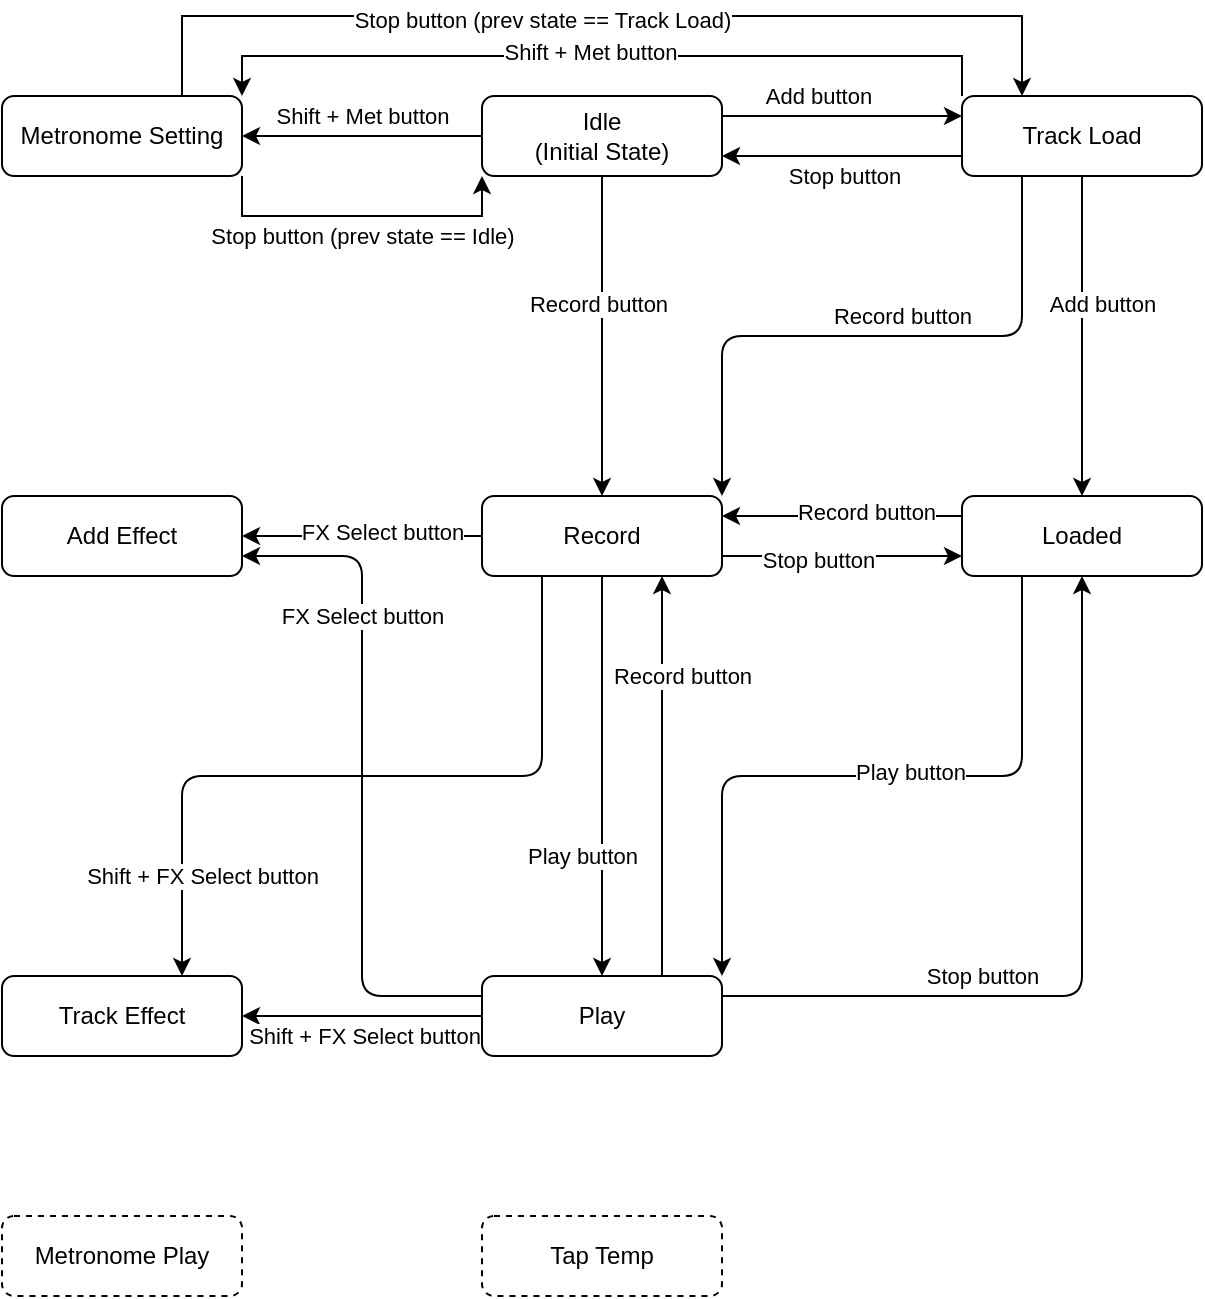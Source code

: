 <mxfile version="13.6.2" type="device"><diagram id="C5RBs43oDa-KdzZeNtuy" name="Page-1"><mxGraphModel dx="1102" dy="816" grid="1" gridSize="10" guides="1" tooltips="1" connect="1" arrows="1" fold="1" page="1" pageScale="1" pageWidth="827" pageHeight="1169" math="0" shadow="0"><root><mxCell id="WIyWlLk6GJQsqaUBKTNV-0"/><mxCell id="WIyWlLk6GJQsqaUBKTNV-1" parent="WIyWlLk6GJQsqaUBKTNV-0"/><mxCell id="sx2RyjjNcMd9OfSAzrhv-9" style="edgeStyle=orthogonalEdgeStyle;rounded=0;orthogonalLoop=1;jettySize=auto;html=1;entryX=0.5;entryY=0;entryDx=0;entryDy=0;fontFamily=Helvetica;" edge="1" parent="WIyWlLk6GJQsqaUBKTNV-1" source="WIyWlLk6GJQsqaUBKTNV-3" target="sx2RyjjNcMd9OfSAzrhv-0"><mxGeometry relative="1" as="geometry"/></mxCell><mxCell id="sx2RyjjNcMd9OfSAzrhv-10" value="Record button" style="edgeLabel;html=1;align=center;verticalAlign=middle;resizable=0;points=[];fontFamily=Helvetica;" vertex="1" connectable="0" parent="sx2RyjjNcMd9OfSAzrhv-9"><mxGeometry x="-0.2" y="-2" relative="1" as="geometry"><mxPoint as="offset"/></mxGeometry></mxCell><mxCell id="WIyWlLk6GJQsqaUBKTNV-3" value="Idle&lt;br&gt;(Initial State)" style="rounded=1;whiteSpace=wrap;html=1;fontSize=12;glass=0;strokeWidth=1;shadow=0;" parent="WIyWlLk6GJQsqaUBKTNV-1" vertex="1"><mxGeometry x="360" y="80" width="120" height="40" as="geometry"/></mxCell><mxCell id="sx2RyjjNcMd9OfSAzrhv-0" value="Record" style="rounded=1;whiteSpace=wrap;html=1;fontSize=12;glass=0;strokeWidth=1;shadow=0;" vertex="1" parent="WIyWlLk6GJQsqaUBKTNV-1"><mxGeometry x="360" y="280" width="120" height="40" as="geometry"/></mxCell><mxCell id="sx2RyjjNcMd9OfSAzrhv-1" value="Tap Temp" style="rounded=1;whiteSpace=wrap;html=1;fontSize=12;glass=0;strokeWidth=1;shadow=0;dashed=1;" vertex="1" parent="WIyWlLk6GJQsqaUBKTNV-1"><mxGeometry x="360" y="640" width="120" height="40" as="geometry"/></mxCell><mxCell id="sx2RyjjNcMd9OfSAzrhv-2" value="Metronome Play" style="rounded=1;whiteSpace=wrap;html=1;fontSize=12;glass=0;strokeWidth=1;shadow=0;dashed=1;" vertex="1" parent="WIyWlLk6GJQsqaUBKTNV-1"><mxGeometry x="120" y="640" width="120" height="40" as="geometry"/></mxCell><mxCell id="sx2RyjjNcMd9OfSAzrhv-3" value="Track Load" style="rounded=1;whiteSpace=wrap;html=1;fontSize=12;glass=0;strokeWidth=1;shadow=0;" vertex="1" parent="WIyWlLk6GJQsqaUBKTNV-1"><mxGeometry x="600" y="80" width="120" height="40" as="geometry"/></mxCell><mxCell id="sx2RyjjNcMd9OfSAzrhv-4" value="Metronome Setting" style="rounded=1;whiteSpace=wrap;html=1;fontSize=12;glass=0;strokeWidth=1;shadow=0;" vertex="1" parent="WIyWlLk6GJQsqaUBKTNV-1"><mxGeometry x="120" y="80" width="120" height="40" as="geometry"/></mxCell><mxCell id="sx2RyjjNcMd9OfSAzrhv-5" value="Play" style="rounded=1;whiteSpace=wrap;html=1;fontSize=12;glass=0;strokeWidth=1;shadow=0;" vertex="1" parent="WIyWlLk6GJQsqaUBKTNV-1"><mxGeometry x="360" y="520" width="120" height="40" as="geometry"/></mxCell><mxCell id="sx2RyjjNcMd9OfSAzrhv-6" value="Loaded" style="rounded=1;whiteSpace=wrap;html=1;fontSize=12;glass=0;strokeWidth=1;shadow=0;" vertex="1" parent="WIyWlLk6GJQsqaUBKTNV-1"><mxGeometry x="600" y="280" width="120" height="40" as="geometry"/></mxCell><mxCell id="sx2RyjjNcMd9OfSAzrhv-7" value="Add Effect" style="rounded=1;whiteSpace=wrap;html=1;fontSize=12;glass=0;strokeWidth=1;shadow=0;" vertex="1" parent="WIyWlLk6GJQsqaUBKTNV-1"><mxGeometry x="120" y="280" width="120" height="40" as="geometry"/></mxCell><mxCell id="sx2RyjjNcMd9OfSAzrhv-8" value="Track Effect" style="rounded=1;whiteSpace=wrap;html=1;fontSize=12;glass=0;strokeWidth=1;shadow=0;" vertex="1" parent="WIyWlLk6GJQsqaUBKTNV-1"><mxGeometry x="120" y="520" width="120" height="40" as="geometry"/></mxCell><mxCell id="sx2RyjjNcMd9OfSAzrhv-11" style="edgeStyle=orthogonalEdgeStyle;rounded=0;orthogonalLoop=1;jettySize=auto;html=1;entryX=0;entryY=0.25;entryDx=0;entryDy=0;fontFamily=Helvetica;exitX=1;exitY=0.25;exitDx=0;exitDy=0;" edge="1" parent="WIyWlLk6GJQsqaUBKTNV-1" source="WIyWlLk6GJQsqaUBKTNV-3" target="sx2RyjjNcMd9OfSAzrhv-3"><mxGeometry relative="1" as="geometry"><mxPoint x="424" y="130" as="sourcePoint"/><mxPoint x="424" y="210" as="targetPoint"/></mxGeometry></mxCell><mxCell id="sx2RyjjNcMd9OfSAzrhv-12" value="Add button" style="edgeLabel;html=1;align=center;verticalAlign=middle;resizable=0;points=[];fontFamily=Helvetica;" vertex="1" connectable="0" parent="sx2RyjjNcMd9OfSAzrhv-11"><mxGeometry x="-0.2" y="-2" relative="1" as="geometry"><mxPoint y="-12" as="offset"/></mxGeometry></mxCell><mxCell id="sx2RyjjNcMd9OfSAzrhv-13" style="edgeStyle=orthogonalEdgeStyle;orthogonalLoop=1;jettySize=auto;html=1;entryX=1;entryY=0;entryDx=0;entryDy=0;fontFamily=Helvetica;exitX=0.25;exitY=1;exitDx=0;exitDy=0;jumpStyle=none;noJump=0;bendable=1;movable=1;comic=0;rounded=1;" edge="1" parent="WIyWlLk6GJQsqaUBKTNV-1" source="sx2RyjjNcMd9OfSAzrhv-3" target="sx2RyjjNcMd9OfSAzrhv-0"><mxGeometry relative="1" as="geometry"><mxPoint x="424" y="130" as="sourcePoint"/><mxPoint x="424" y="210" as="targetPoint"/></mxGeometry></mxCell><mxCell id="sx2RyjjNcMd9OfSAzrhv-14" value="Record button" style="edgeLabel;html=1;align=center;verticalAlign=middle;resizable=0;points=[];fontFamily=Helvetica;" vertex="1" connectable="0" parent="sx2RyjjNcMd9OfSAzrhv-13"><mxGeometry x="-0.2" y="-2" relative="1" as="geometry"><mxPoint x="-16" y="-8" as="offset"/></mxGeometry></mxCell><mxCell id="sx2RyjjNcMd9OfSAzrhv-15" style="edgeStyle=orthogonalEdgeStyle;rounded=0;orthogonalLoop=1;jettySize=auto;html=1;entryX=0.5;entryY=0;entryDx=0;entryDy=0;fontFamily=Helvetica;exitX=0.5;exitY=1;exitDx=0;exitDy=0;" edge="1" parent="WIyWlLk6GJQsqaUBKTNV-1" source="sx2RyjjNcMd9OfSAzrhv-3" target="sx2RyjjNcMd9OfSAzrhv-6"><mxGeometry relative="1" as="geometry"><mxPoint x="484" y="110" as="sourcePoint"/><mxPoint x="590" y="110" as="targetPoint"/></mxGeometry></mxCell><mxCell id="sx2RyjjNcMd9OfSAzrhv-16" value="Add button" style="edgeLabel;html=1;align=center;verticalAlign=middle;resizable=0;points=[];fontFamily=Helvetica;" vertex="1" connectable="0" parent="sx2RyjjNcMd9OfSAzrhv-15"><mxGeometry x="-0.2" y="-2" relative="1" as="geometry"><mxPoint x="12" as="offset"/></mxGeometry></mxCell><mxCell id="sx2RyjjNcMd9OfSAzrhv-17" style="edgeStyle=orthogonalEdgeStyle;rounded=0;orthogonalLoop=1;jettySize=auto;html=1;entryX=1;entryY=0.25;entryDx=0;entryDy=0;fontFamily=Helvetica;exitX=0;exitY=0.25;exitDx=0;exitDy=0;" edge="1" parent="WIyWlLk6GJQsqaUBKTNV-1" source="sx2RyjjNcMd9OfSAzrhv-6" target="sx2RyjjNcMd9OfSAzrhv-0"><mxGeometry relative="1" as="geometry"><mxPoint x="424" y="130" as="sourcePoint"/><mxPoint x="424" y="210" as="targetPoint"/></mxGeometry></mxCell><mxCell id="sx2RyjjNcMd9OfSAzrhv-18" value="Record button" style="edgeLabel;html=1;align=center;verticalAlign=middle;resizable=0;points=[];fontFamily=Helvetica;" vertex="1" connectable="0" parent="sx2RyjjNcMd9OfSAzrhv-17"><mxGeometry x="-0.2" y="-2" relative="1" as="geometry"><mxPoint as="offset"/></mxGeometry></mxCell><mxCell id="sx2RyjjNcMd9OfSAzrhv-19" style="edgeStyle=orthogonalEdgeStyle;rounded=1;orthogonalLoop=1;jettySize=auto;html=1;entryX=1;entryY=0;entryDx=0;entryDy=0;fontFamily=Helvetica;exitX=0.25;exitY=1;exitDx=0;exitDy=0;" edge="1" parent="WIyWlLk6GJQsqaUBKTNV-1" source="sx2RyjjNcMd9OfSAzrhv-6" target="sx2RyjjNcMd9OfSAzrhv-5"><mxGeometry relative="1" as="geometry"><mxPoint x="590" y="230" as="sourcePoint"/><mxPoint x="484" y="230" as="targetPoint"/></mxGeometry></mxCell><mxCell id="sx2RyjjNcMd9OfSAzrhv-20" value="Play button" style="edgeLabel;html=1;align=center;verticalAlign=middle;resizable=0;points=[];fontFamily=Helvetica;" vertex="1" connectable="0" parent="sx2RyjjNcMd9OfSAzrhv-19"><mxGeometry x="-0.2" y="-2" relative="1" as="geometry"><mxPoint x="-16" as="offset"/></mxGeometry></mxCell><mxCell id="sx2RyjjNcMd9OfSAzrhv-21" style="edgeStyle=orthogonalEdgeStyle;rounded=1;orthogonalLoop=1;jettySize=auto;html=1;entryX=0.5;entryY=0;entryDx=0;entryDy=0;fontFamily=Helvetica;exitX=0.5;exitY=1;exitDx=0;exitDy=0;" edge="1" parent="WIyWlLk6GJQsqaUBKTNV-1" source="sx2RyjjNcMd9OfSAzrhv-0" target="sx2RyjjNcMd9OfSAzrhv-5"><mxGeometry relative="1" as="geometry"><mxPoint x="590" y="250" as="sourcePoint"/><mxPoint x="484" y="330" as="targetPoint"/></mxGeometry></mxCell><mxCell id="sx2RyjjNcMd9OfSAzrhv-22" value="Play button" style="edgeLabel;html=1;align=center;verticalAlign=middle;resizable=0;points=[];fontFamily=Helvetica;" vertex="1" connectable="0" parent="sx2RyjjNcMd9OfSAzrhv-21"><mxGeometry x="-0.2" y="-2" relative="1" as="geometry"><mxPoint x="-8" y="60" as="offset"/></mxGeometry></mxCell><mxCell id="sx2RyjjNcMd9OfSAzrhv-23" style="edgeStyle=orthogonalEdgeStyle;rounded=1;orthogonalLoop=1;jettySize=auto;html=1;entryX=1;entryY=0.5;entryDx=0;entryDy=0;fontFamily=Helvetica;exitX=0;exitY=0.5;exitDx=0;exitDy=0;" edge="1" parent="WIyWlLk6GJQsqaUBKTNV-1" source="sx2RyjjNcMd9OfSAzrhv-0" target="sx2RyjjNcMd9OfSAzrhv-7"><mxGeometry relative="1" as="geometry"><mxPoint x="430" y="330" as="sourcePoint"/><mxPoint x="430" y="530" as="targetPoint"/></mxGeometry></mxCell><mxCell id="sx2RyjjNcMd9OfSAzrhv-24" value="FX Select button" style="edgeLabel;html=1;align=center;verticalAlign=middle;resizable=0;points=[];fontFamily=Helvetica;" vertex="1" connectable="0" parent="sx2RyjjNcMd9OfSAzrhv-23"><mxGeometry x="-0.2" y="-2" relative="1" as="geometry"><mxPoint x="-2" as="offset"/></mxGeometry></mxCell><mxCell id="sx2RyjjNcMd9OfSAzrhv-25" style="edgeStyle=orthogonalEdgeStyle;rounded=1;orthogonalLoop=1;jettySize=auto;html=1;entryX=0.75;entryY=0;entryDx=0;entryDy=0;fontFamily=Helvetica;exitX=0.25;exitY=1;exitDx=0;exitDy=0;" edge="1" parent="WIyWlLk6GJQsqaUBKTNV-1" source="sx2RyjjNcMd9OfSAzrhv-0" target="sx2RyjjNcMd9OfSAzrhv-8"><mxGeometry relative="1" as="geometry"><mxPoint x="370" y="310" as="sourcePoint"/><mxPoint x="250" y="310" as="targetPoint"/></mxGeometry></mxCell><mxCell id="sx2RyjjNcMd9OfSAzrhv-26" value="Shift + FX Select button" style="edgeLabel;html=1;align=center;verticalAlign=middle;resizable=0;points=[];fontFamily=Helvetica;" vertex="1" connectable="0" parent="sx2RyjjNcMd9OfSAzrhv-25"><mxGeometry x="-0.2" y="-2" relative="1" as="geometry"><mxPoint x="-118.31" y="51.97" as="offset"/></mxGeometry></mxCell><mxCell id="sx2RyjjNcMd9OfSAzrhv-27" style="edgeStyle=orthogonalEdgeStyle;rounded=0;orthogonalLoop=1;jettySize=auto;html=1;entryX=1;entryY=0;entryDx=0;entryDy=0;fontFamily=Helvetica;exitX=0;exitY=0;exitDx=0;exitDy=0;" edge="1" parent="WIyWlLk6GJQsqaUBKTNV-1" source="sx2RyjjNcMd9OfSAzrhv-3" target="sx2RyjjNcMd9OfSAzrhv-4"><mxGeometry relative="1" as="geometry"><mxPoint x="490" y="110" as="sourcePoint"/><mxPoint x="610" y="110" as="targetPoint"/></mxGeometry></mxCell><mxCell id="sx2RyjjNcMd9OfSAzrhv-28" value="Shift + Met button" style="edgeLabel;html=1;align=center;verticalAlign=middle;resizable=0;points=[];fontFamily=Helvetica;" vertex="1" connectable="0" parent="sx2RyjjNcMd9OfSAzrhv-27"><mxGeometry x="-0.2" y="-2" relative="1" as="geometry"><mxPoint x="-46" as="offset"/></mxGeometry></mxCell><mxCell id="sx2RyjjNcMd9OfSAzrhv-29" style="edgeStyle=orthogonalEdgeStyle;rounded=0;orthogonalLoop=1;jettySize=auto;html=1;entryX=0.25;entryY=0;entryDx=0;entryDy=0;fontFamily=Helvetica;exitX=0.75;exitY=0;exitDx=0;exitDy=0;" edge="1" parent="WIyWlLk6GJQsqaUBKTNV-1" source="sx2RyjjNcMd9OfSAzrhv-4" target="sx2RyjjNcMd9OfSAzrhv-3"><mxGeometry relative="1" as="geometry"><mxPoint x="220" y="40" as="sourcePoint"/><mxPoint x="250" y="90" as="targetPoint"/><Array as="points"><mxPoint x="210" y="40"/><mxPoint x="630" y="40"/></Array></mxGeometry></mxCell><mxCell id="sx2RyjjNcMd9OfSAzrhv-30" value="Stop button (prev state == Track Load)" style="edgeLabel;html=1;align=center;verticalAlign=middle;resizable=0;points=[];fontFamily=Helvetica;" vertex="1" connectable="0" parent="sx2RyjjNcMd9OfSAzrhv-29"><mxGeometry x="-0.2" y="-2" relative="1" as="geometry"><mxPoint x="19.97" as="offset"/></mxGeometry></mxCell><mxCell id="sx2RyjjNcMd9OfSAzrhv-31" style="edgeStyle=orthogonalEdgeStyle;rounded=0;orthogonalLoop=1;jettySize=auto;html=1;fontFamily=Helvetica;exitX=0;exitY=0.5;exitDx=0;exitDy=0;entryX=1;entryY=0.5;entryDx=0;entryDy=0;" edge="1" parent="WIyWlLk6GJQsqaUBKTNV-1" source="WIyWlLk6GJQsqaUBKTNV-3" target="sx2RyjjNcMd9OfSAzrhv-4"><mxGeometry relative="1" as="geometry"><mxPoint x="610" y="90" as="sourcePoint"/><mxPoint x="260" y="120" as="targetPoint"/></mxGeometry></mxCell><mxCell id="sx2RyjjNcMd9OfSAzrhv-32" value="Shift + Met button" style="edgeLabel;html=1;align=center;verticalAlign=middle;resizable=0;points=[];fontFamily=Helvetica;" vertex="1" connectable="0" parent="sx2RyjjNcMd9OfSAzrhv-31"><mxGeometry x="-0.2" y="-2" relative="1" as="geometry"><mxPoint x="-12.41" y="-8" as="offset"/></mxGeometry></mxCell><mxCell id="sx2RyjjNcMd9OfSAzrhv-33" style="edgeStyle=orthogonalEdgeStyle;rounded=0;orthogonalLoop=1;jettySize=auto;html=1;entryX=0;entryY=1;entryDx=0;entryDy=0;fontFamily=Helvetica;exitX=1;exitY=1;exitDx=0;exitDy=0;" edge="1" parent="WIyWlLk6GJQsqaUBKTNV-1" source="sx2RyjjNcMd9OfSAzrhv-4" target="WIyWlLk6GJQsqaUBKTNV-3"><mxGeometry relative="1" as="geometry"><mxPoint x="90" y="179.97" as="sourcePoint"/><mxPoint x="510" y="179.97" as="targetPoint"/></mxGeometry></mxCell><mxCell id="sx2RyjjNcMd9OfSAzrhv-34" value="Stop button (prev state == Idle)" style="edgeLabel;html=1;align=center;verticalAlign=middle;resizable=0;points=[];fontFamily=Helvetica;" vertex="1" connectable="0" parent="sx2RyjjNcMd9OfSAzrhv-33"><mxGeometry x="-0.2" y="-2" relative="1" as="geometry"><mxPoint x="15.9" y="7.97" as="offset"/></mxGeometry></mxCell><mxCell id="sx2RyjjNcMd9OfSAzrhv-36" style="edgeStyle=orthogonalEdgeStyle;rounded=0;orthogonalLoop=1;jettySize=auto;html=1;entryX=0;entryY=0.75;entryDx=0;entryDy=0;fontFamily=Helvetica;exitX=1;exitY=0.75;exitDx=0;exitDy=0;" edge="1" parent="WIyWlLk6GJQsqaUBKTNV-1" source="sx2RyjjNcMd9OfSAzrhv-0" target="sx2RyjjNcMd9OfSAzrhv-6"><mxGeometry relative="1" as="geometry"><mxPoint x="530" y="360" as="sourcePoint"/><mxPoint x="490" y="300" as="targetPoint"/></mxGeometry></mxCell><mxCell id="sx2RyjjNcMd9OfSAzrhv-37" value="Stop button" style="edgeLabel;html=1;align=center;verticalAlign=middle;resizable=0;points=[];fontFamily=Helvetica;" vertex="1" connectable="0" parent="sx2RyjjNcMd9OfSAzrhv-36"><mxGeometry x="-0.2" y="-2" relative="1" as="geometry"><mxPoint as="offset"/></mxGeometry></mxCell><mxCell id="sx2RyjjNcMd9OfSAzrhv-38" style="edgeStyle=orthogonalEdgeStyle;rounded=0;orthogonalLoop=1;jettySize=auto;html=1;entryX=1;entryY=0.75;entryDx=0;entryDy=0;fontFamily=Helvetica;exitX=0;exitY=0.75;exitDx=0;exitDy=0;" edge="1" parent="WIyWlLk6GJQsqaUBKTNV-1" source="sx2RyjjNcMd9OfSAzrhv-3" target="WIyWlLk6GJQsqaUBKTNV-3"><mxGeometry relative="1" as="geometry"><mxPoint x="490" y="320" as="sourcePoint"/><mxPoint x="610" y="320" as="targetPoint"/></mxGeometry></mxCell><mxCell id="sx2RyjjNcMd9OfSAzrhv-39" value="Stop button" style="edgeLabel;html=1;align=center;verticalAlign=middle;resizable=0;points=[];fontFamily=Helvetica;" vertex="1" connectable="0" parent="sx2RyjjNcMd9OfSAzrhv-38"><mxGeometry x="-0.2" y="-2" relative="1" as="geometry"><mxPoint x="-11.72" y="12" as="offset"/></mxGeometry></mxCell><mxCell id="sx2RyjjNcMd9OfSAzrhv-40" style="edgeStyle=orthogonalEdgeStyle;rounded=1;orthogonalLoop=1;jettySize=auto;html=1;entryX=0.5;entryY=1;entryDx=0;entryDy=0;fontFamily=Helvetica;exitX=1;exitY=0.25;exitDx=0;exitDy=0;" edge="1" parent="WIyWlLk6GJQsqaUBKTNV-1" source="sx2RyjjNcMd9OfSAzrhv-5" target="sx2RyjjNcMd9OfSAzrhv-6"><mxGeometry relative="1" as="geometry"><mxPoint x="550" y="530" as="sourcePoint"/><mxPoint x="460" y="530" as="targetPoint"/></mxGeometry></mxCell><mxCell id="sx2RyjjNcMd9OfSAzrhv-41" value="Stop button" style="edgeLabel;html=1;align=center;verticalAlign=middle;resizable=0;points=[];fontFamily=Helvetica;" vertex="1" connectable="0" parent="sx2RyjjNcMd9OfSAzrhv-40"><mxGeometry x="-0.2" y="-2" relative="1" as="geometry"><mxPoint x="-25.86" y="-12.03" as="offset"/></mxGeometry></mxCell><mxCell id="sx2RyjjNcMd9OfSAzrhv-42" style="edgeStyle=orthogonalEdgeStyle;rounded=1;orthogonalLoop=1;jettySize=auto;html=1;entryX=0.75;entryY=1;entryDx=0;entryDy=0;fontFamily=Helvetica;exitX=0.75;exitY=0;exitDx=0;exitDy=0;" edge="1" parent="WIyWlLk6GJQsqaUBKTNV-1" source="sx2RyjjNcMd9OfSAzrhv-5" target="sx2RyjjNcMd9OfSAzrhv-0"><mxGeometry relative="1" as="geometry"><mxPoint x="430" y="330" as="sourcePoint"/><mxPoint x="430" y="530" as="targetPoint"/></mxGeometry></mxCell><mxCell id="sx2RyjjNcMd9OfSAzrhv-43" value="Record button" style="edgeLabel;html=1;align=center;verticalAlign=middle;resizable=0;points=[];fontFamily=Helvetica;" vertex="1" connectable="0" parent="sx2RyjjNcMd9OfSAzrhv-42"><mxGeometry x="-0.2" y="-2" relative="1" as="geometry"><mxPoint x="8" y="-70" as="offset"/></mxGeometry></mxCell><mxCell id="sx2RyjjNcMd9OfSAzrhv-44" style="edgeStyle=orthogonalEdgeStyle;rounded=1;orthogonalLoop=1;jettySize=auto;html=1;entryX=1;entryY=0.75;entryDx=0;entryDy=0;fontFamily=Helvetica;exitX=0;exitY=0.25;exitDx=0;exitDy=0;" edge="1" parent="WIyWlLk6GJQsqaUBKTNV-1" source="sx2RyjjNcMd9OfSAzrhv-5" target="sx2RyjjNcMd9OfSAzrhv-7"><mxGeometry relative="1" as="geometry"><mxPoint x="370" y="310" as="sourcePoint"/><mxPoint x="250" y="310" as="targetPoint"/></mxGeometry></mxCell><mxCell id="sx2RyjjNcMd9OfSAzrhv-45" value="FX Select button" style="edgeLabel;html=1;align=center;verticalAlign=middle;resizable=0;points=[];fontFamily=Helvetica;" vertex="1" connectable="0" parent="sx2RyjjNcMd9OfSAzrhv-44"><mxGeometry x="-0.2" y="-2" relative="1" as="geometry"><mxPoint x="-2" y="-114.17" as="offset"/></mxGeometry></mxCell><mxCell id="sx2RyjjNcMd9OfSAzrhv-46" style="edgeStyle=orthogonalEdgeStyle;rounded=1;orthogonalLoop=1;jettySize=auto;html=1;fontFamily=Helvetica;exitX=0;exitY=0.5;exitDx=0;exitDy=0;entryX=1;entryY=0.5;entryDx=0;entryDy=0;" edge="1" parent="WIyWlLk6GJQsqaUBKTNV-1" source="sx2RyjjNcMd9OfSAzrhv-5" target="sx2RyjjNcMd9OfSAzrhv-8"><mxGeometry relative="1" as="geometry"><mxPoint x="400" y="330" as="sourcePoint"/><mxPoint x="280" y="590" as="targetPoint"/></mxGeometry></mxCell><mxCell id="sx2RyjjNcMd9OfSAzrhv-47" value="Shift + FX Select button" style="edgeLabel;html=1;align=center;verticalAlign=middle;resizable=0;points=[];fontFamily=Helvetica;" vertex="1" connectable="0" parent="sx2RyjjNcMd9OfSAzrhv-46"><mxGeometry x="-0.2" y="-2" relative="1" as="geometry"><mxPoint x="-11.72" y="12" as="offset"/></mxGeometry></mxCell></root></mxGraphModel></diagram></mxfile>